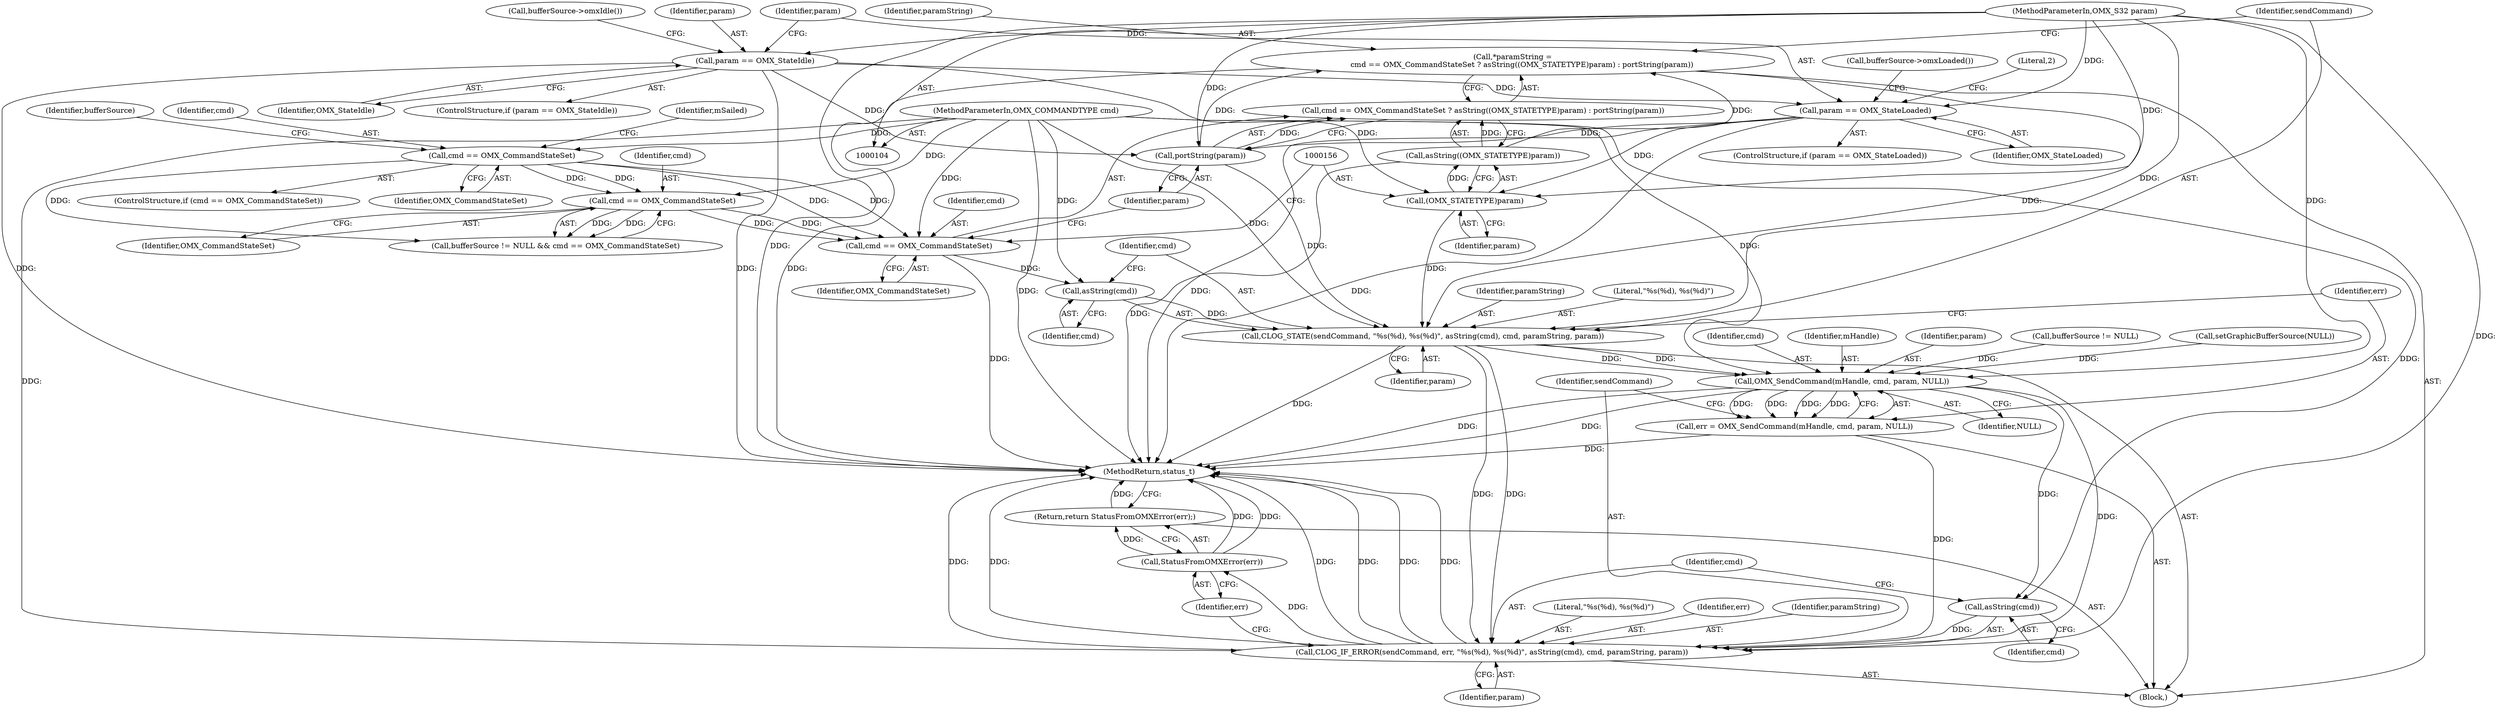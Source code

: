 digraph "0_Android_0f177948ae2640bfe4d70f8e4248e106406b3b0a_12@pointer" {
"1000160" [label="(Call,CLOG_STATE(sendCommand, \"%s(%d), %s(%d)\", asString(cmd), cmd, paramString, param))"];
"1000163" [label="(Call,asString(cmd))"];
"1000151" [label="(Call,cmd == OMX_CommandStateSet)"];
"1000122" [label="(Call,cmd == OMX_CommandStateSet)"];
"1000109" [label="(Call,cmd == OMX_CommandStateSet)"];
"1000105" [label="(MethodParameterIn,OMX_COMMANDTYPE cmd)"];
"1000148" [label="(Call,*paramString =\n        cmd == OMX_CommandStateSet ? asString((OMX_STATETYPE)param) : portString(param))"];
"1000154" [label="(Call,asString((OMX_STATETYPE)param))"];
"1000155" [label="(Call,(OMX_STATETYPE)param)"];
"1000134" [label="(Call,param == OMX_StateLoaded)"];
"1000127" [label="(Call,param == OMX_StateIdle)"];
"1000106" [label="(MethodParameterIn,OMX_S32 param)"];
"1000158" [label="(Call,portString(param))"];
"1000171" [label="(Call,OMX_SendCommand(mHandle, cmd, param, NULL))"];
"1000169" [label="(Call,err = OMX_SendCommand(mHandle, cmd, param, NULL))"];
"1000176" [label="(Call,CLOG_IF_ERROR(sendCommand, err, \"%s(%d), %s(%d)\", asString(cmd), cmd, paramString, param))"];
"1000186" [label="(Call,StatusFromOMXError(err))"];
"1000185" [label="(Return,return StatusFromOMXError(err);)"];
"1000180" [label="(Call,asString(cmd))"];
"1000108" [label="(ControlStructure,if (cmd == OMX_CommandStateSet))"];
"1000184" [label="(Identifier,param)"];
"1000109" [label="(Call,cmd == OMX_CommandStateSet)"];
"1000111" [label="(Identifier,OMX_CommandStateSet)"];
"1000138" [label="(Call,bufferSource->omxLoaded())"];
"1000106" [label="(MethodParameterIn,OMX_S32 param)"];
"1000170" [label="(Identifier,err)"];
"1000145" [label="(Literal,2)"];
"1000179" [label="(Literal,\"%s(%d), %s(%d)\")"];
"1000163" [label="(Call,asString(cmd))"];
"1000182" [label="(Identifier,cmd)"];
"1000151" [label="(Call,cmd == OMX_CommandStateSet)"];
"1000114" [label="(Identifier,mSailed)"];
"1000157" [label="(Identifier,param)"];
"1000136" [label="(Identifier,OMX_StateLoaded)"];
"1000167" [label="(Identifier,param)"];
"1000120" [label="(Identifier,bufferSource)"];
"1000110" [label="(Identifier,cmd)"];
"1000180" [label="(Call,asString(cmd))"];
"1000166" [label="(Identifier,paramString)"];
"1000127" [label="(Call,param == OMX_StateIdle)"];
"1000174" [label="(Identifier,param)"];
"1000119" [label="(Call,bufferSource != NULL)"];
"1000124" [label="(Identifier,OMX_CommandStateSet)"];
"1000133" [label="(ControlStructure,if (param == OMX_StateLoaded))"];
"1000118" [label="(Call,bufferSource != NULL && cmd == OMX_CommandStateSet)"];
"1000139" [label="(Call,setGraphicBufferSource(NULL))"];
"1000178" [label="(Identifier,err)"];
"1000135" [label="(Identifier,param)"];
"1000173" [label="(Identifier,cmd)"];
"1000123" [label="(Identifier,cmd)"];
"1000129" [label="(Identifier,OMX_StateIdle)"];
"1000186" [label="(Call,StatusFromOMXError(err))"];
"1000176" [label="(Call,CLOG_IF_ERROR(sendCommand, err, \"%s(%d), %s(%d)\", asString(cmd), cmd, paramString, param))"];
"1000150" [label="(Call,cmd == OMX_CommandStateSet ? asString((OMX_STATETYPE)param) : portString(param))"];
"1000152" [label="(Identifier,cmd)"];
"1000131" [label="(Call,bufferSource->omxIdle())"];
"1000187" [label="(Identifier,err)"];
"1000159" [label="(Identifier,param)"];
"1000128" [label="(Identifier,param)"];
"1000165" [label="(Identifier,cmd)"];
"1000149" [label="(Identifier,paramString)"];
"1000175" [label="(Identifier,NULL)"];
"1000172" [label="(Identifier,mHandle)"];
"1000161" [label="(Identifier,sendCommand)"];
"1000183" [label="(Identifier,paramString)"];
"1000158" [label="(Call,portString(param))"];
"1000107" [label="(Block,)"];
"1000185" [label="(Return,return StatusFromOMXError(err);)"];
"1000181" [label="(Identifier,cmd)"];
"1000134" [label="(Call,param == OMX_StateLoaded)"];
"1000177" [label="(Identifier,sendCommand)"];
"1000148" [label="(Call,*paramString =\n        cmd == OMX_CommandStateSet ? asString((OMX_STATETYPE)param) : portString(param))"];
"1000155" [label="(Call,(OMX_STATETYPE)param)"];
"1000171" [label="(Call,OMX_SendCommand(mHandle, cmd, param, NULL))"];
"1000164" [label="(Identifier,cmd)"];
"1000160" [label="(Call,CLOG_STATE(sendCommand, \"%s(%d), %s(%d)\", asString(cmd), cmd, paramString, param))"];
"1000162" [label="(Literal,\"%s(%d), %s(%d)\")"];
"1000122" [label="(Call,cmd == OMX_CommandStateSet)"];
"1000154" [label="(Call,asString((OMX_STATETYPE)param))"];
"1000169" [label="(Call,err = OMX_SendCommand(mHandle, cmd, param, NULL))"];
"1000126" [label="(ControlStructure,if (param == OMX_StateIdle))"];
"1000153" [label="(Identifier,OMX_CommandStateSet)"];
"1000105" [label="(MethodParameterIn,OMX_COMMANDTYPE cmd)"];
"1000188" [label="(MethodReturn,status_t)"];
"1000160" -> "1000107"  [label="AST: "];
"1000160" -> "1000167"  [label="CFG: "];
"1000161" -> "1000160"  [label="AST: "];
"1000162" -> "1000160"  [label="AST: "];
"1000163" -> "1000160"  [label="AST: "];
"1000165" -> "1000160"  [label="AST: "];
"1000166" -> "1000160"  [label="AST: "];
"1000167" -> "1000160"  [label="AST: "];
"1000170" -> "1000160"  [label="CFG: "];
"1000160" -> "1000188"  [label="DDG: "];
"1000163" -> "1000160"  [label="DDG: "];
"1000105" -> "1000160"  [label="DDG: "];
"1000148" -> "1000160"  [label="DDG: "];
"1000158" -> "1000160"  [label="DDG: "];
"1000155" -> "1000160"  [label="DDG: "];
"1000106" -> "1000160"  [label="DDG: "];
"1000160" -> "1000171"  [label="DDG: "];
"1000160" -> "1000171"  [label="DDG: "];
"1000160" -> "1000176"  [label="DDG: "];
"1000160" -> "1000176"  [label="DDG: "];
"1000163" -> "1000164"  [label="CFG: "];
"1000164" -> "1000163"  [label="AST: "];
"1000165" -> "1000163"  [label="CFG: "];
"1000151" -> "1000163"  [label="DDG: "];
"1000105" -> "1000163"  [label="DDG: "];
"1000151" -> "1000150"  [label="AST: "];
"1000151" -> "1000153"  [label="CFG: "];
"1000152" -> "1000151"  [label="AST: "];
"1000153" -> "1000151"  [label="AST: "];
"1000156" -> "1000151"  [label="CFG: "];
"1000159" -> "1000151"  [label="CFG: "];
"1000151" -> "1000188"  [label="DDG: "];
"1000122" -> "1000151"  [label="DDG: "];
"1000122" -> "1000151"  [label="DDG: "];
"1000109" -> "1000151"  [label="DDG: "];
"1000109" -> "1000151"  [label="DDG: "];
"1000105" -> "1000151"  [label="DDG: "];
"1000122" -> "1000118"  [label="AST: "];
"1000122" -> "1000124"  [label="CFG: "];
"1000123" -> "1000122"  [label="AST: "];
"1000124" -> "1000122"  [label="AST: "];
"1000118" -> "1000122"  [label="CFG: "];
"1000122" -> "1000118"  [label="DDG: "];
"1000122" -> "1000118"  [label="DDG: "];
"1000109" -> "1000122"  [label="DDG: "];
"1000109" -> "1000122"  [label="DDG: "];
"1000105" -> "1000122"  [label="DDG: "];
"1000109" -> "1000108"  [label="AST: "];
"1000109" -> "1000111"  [label="CFG: "];
"1000110" -> "1000109"  [label="AST: "];
"1000111" -> "1000109"  [label="AST: "];
"1000114" -> "1000109"  [label="CFG: "];
"1000120" -> "1000109"  [label="CFG: "];
"1000105" -> "1000109"  [label="DDG: "];
"1000109" -> "1000118"  [label="DDG: "];
"1000105" -> "1000104"  [label="AST: "];
"1000105" -> "1000188"  [label="DDG: "];
"1000105" -> "1000171"  [label="DDG: "];
"1000105" -> "1000180"  [label="DDG: "];
"1000105" -> "1000176"  [label="DDG: "];
"1000148" -> "1000107"  [label="AST: "];
"1000148" -> "1000150"  [label="CFG: "];
"1000149" -> "1000148"  [label="AST: "];
"1000150" -> "1000148"  [label="AST: "];
"1000161" -> "1000148"  [label="CFG: "];
"1000148" -> "1000188"  [label="DDG: "];
"1000154" -> "1000148"  [label="DDG: "];
"1000158" -> "1000148"  [label="DDG: "];
"1000154" -> "1000150"  [label="AST: "];
"1000154" -> "1000155"  [label="CFG: "];
"1000155" -> "1000154"  [label="AST: "];
"1000150" -> "1000154"  [label="CFG: "];
"1000154" -> "1000188"  [label="DDG: "];
"1000154" -> "1000150"  [label="DDG: "];
"1000155" -> "1000154"  [label="DDG: "];
"1000155" -> "1000157"  [label="CFG: "];
"1000156" -> "1000155"  [label="AST: "];
"1000157" -> "1000155"  [label="AST: "];
"1000134" -> "1000155"  [label="DDG: "];
"1000127" -> "1000155"  [label="DDG: "];
"1000106" -> "1000155"  [label="DDG: "];
"1000134" -> "1000133"  [label="AST: "];
"1000134" -> "1000136"  [label="CFG: "];
"1000135" -> "1000134"  [label="AST: "];
"1000136" -> "1000134"  [label="AST: "];
"1000138" -> "1000134"  [label="CFG: "];
"1000145" -> "1000134"  [label="CFG: "];
"1000134" -> "1000188"  [label="DDG: "];
"1000134" -> "1000188"  [label="DDG: "];
"1000127" -> "1000134"  [label="DDG: "];
"1000106" -> "1000134"  [label="DDG: "];
"1000134" -> "1000158"  [label="DDG: "];
"1000127" -> "1000126"  [label="AST: "];
"1000127" -> "1000129"  [label="CFG: "];
"1000128" -> "1000127"  [label="AST: "];
"1000129" -> "1000127"  [label="AST: "];
"1000131" -> "1000127"  [label="CFG: "];
"1000135" -> "1000127"  [label="CFG: "];
"1000127" -> "1000188"  [label="DDG: "];
"1000127" -> "1000188"  [label="DDG: "];
"1000106" -> "1000127"  [label="DDG: "];
"1000127" -> "1000158"  [label="DDG: "];
"1000106" -> "1000104"  [label="AST: "];
"1000106" -> "1000188"  [label="DDG: "];
"1000106" -> "1000158"  [label="DDG: "];
"1000106" -> "1000171"  [label="DDG: "];
"1000106" -> "1000176"  [label="DDG: "];
"1000158" -> "1000150"  [label="AST: "];
"1000158" -> "1000159"  [label="CFG: "];
"1000159" -> "1000158"  [label="AST: "];
"1000150" -> "1000158"  [label="CFG: "];
"1000158" -> "1000150"  [label="DDG: "];
"1000171" -> "1000169"  [label="AST: "];
"1000171" -> "1000175"  [label="CFG: "];
"1000172" -> "1000171"  [label="AST: "];
"1000173" -> "1000171"  [label="AST: "];
"1000174" -> "1000171"  [label="AST: "];
"1000175" -> "1000171"  [label="AST: "];
"1000169" -> "1000171"  [label="CFG: "];
"1000171" -> "1000188"  [label="DDG: "];
"1000171" -> "1000188"  [label="DDG: "];
"1000171" -> "1000169"  [label="DDG: "];
"1000171" -> "1000169"  [label="DDG: "];
"1000171" -> "1000169"  [label="DDG: "];
"1000171" -> "1000169"  [label="DDG: "];
"1000139" -> "1000171"  [label="DDG: "];
"1000119" -> "1000171"  [label="DDG: "];
"1000171" -> "1000180"  [label="DDG: "];
"1000171" -> "1000176"  [label="DDG: "];
"1000169" -> "1000107"  [label="AST: "];
"1000170" -> "1000169"  [label="AST: "];
"1000177" -> "1000169"  [label="CFG: "];
"1000169" -> "1000188"  [label="DDG: "];
"1000169" -> "1000176"  [label="DDG: "];
"1000176" -> "1000107"  [label="AST: "];
"1000176" -> "1000184"  [label="CFG: "];
"1000177" -> "1000176"  [label="AST: "];
"1000178" -> "1000176"  [label="AST: "];
"1000179" -> "1000176"  [label="AST: "];
"1000180" -> "1000176"  [label="AST: "];
"1000182" -> "1000176"  [label="AST: "];
"1000183" -> "1000176"  [label="AST: "];
"1000184" -> "1000176"  [label="AST: "];
"1000187" -> "1000176"  [label="CFG: "];
"1000176" -> "1000188"  [label="DDG: "];
"1000176" -> "1000188"  [label="DDG: "];
"1000176" -> "1000188"  [label="DDG: "];
"1000176" -> "1000188"  [label="DDG: "];
"1000176" -> "1000188"  [label="DDG: "];
"1000176" -> "1000188"  [label="DDG: "];
"1000180" -> "1000176"  [label="DDG: "];
"1000176" -> "1000186"  [label="DDG: "];
"1000186" -> "1000185"  [label="AST: "];
"1000186" -> "1000187"  [label="CFG: "];
"1000187" -> "1000186"  [label="AST: "];
"1000185" -> "1000186"  [label="CFG: "];
"1000186" -> "1000188"  [label="DDG: "];
"1000186" -> "1000188"  [label="DDG: "];
"1000186" -> "1000185"  [label="DDG: "];
"1000185" -> "1000107"  [label="AST: "];
"1000188" -> "1000185"  [label="CFG: "];
"1000185" -> "1000188"  [label="DDG: "];
"1000180" -> "1000181"  [label="CFG: "];
"1000181" -> "1000180"  [label="AST: "];
"1000182" -> "1000180"  [label="CFG: "];
}
